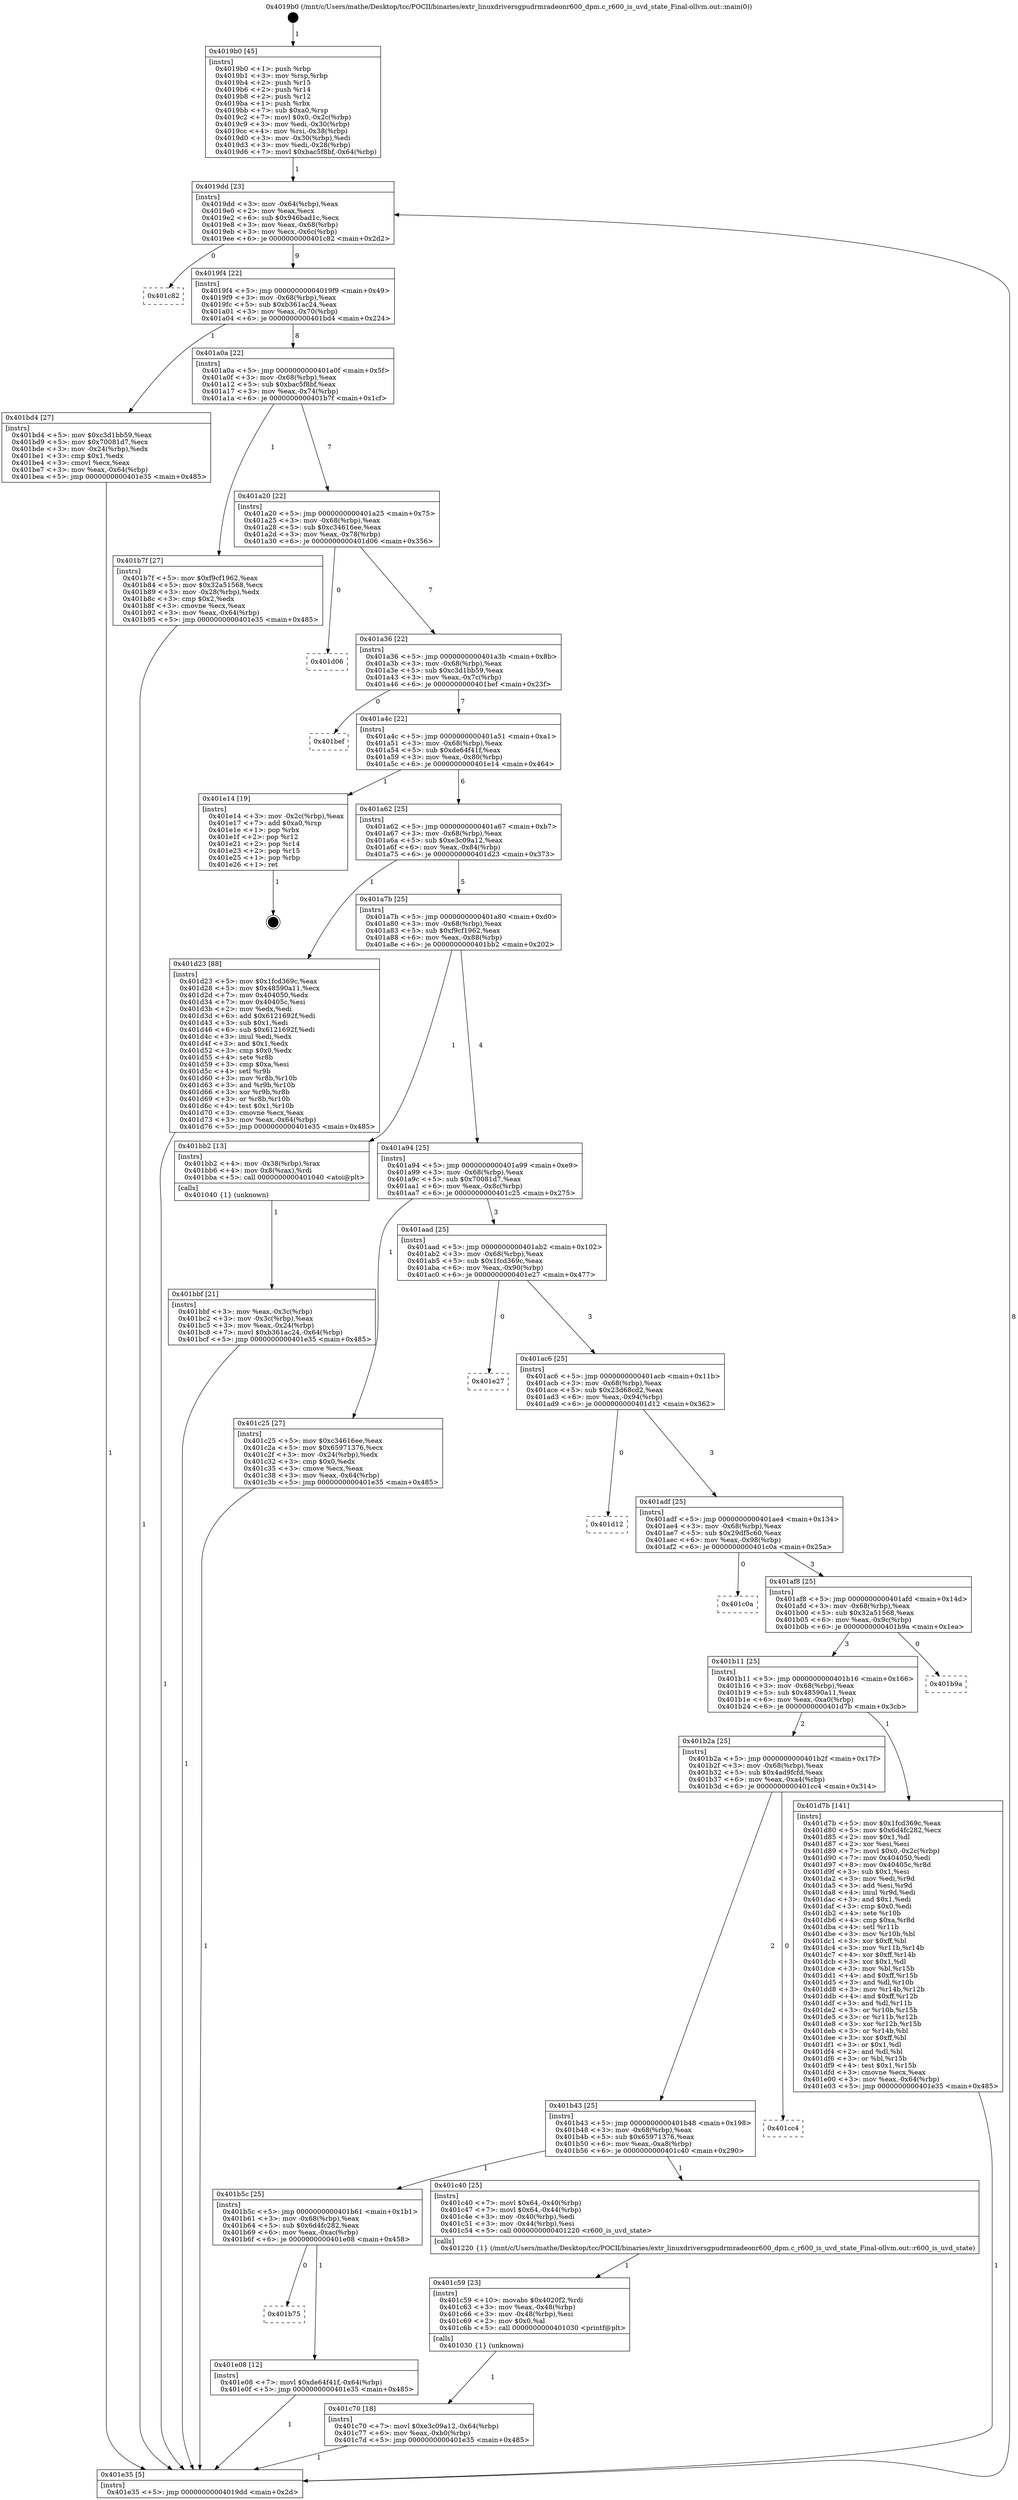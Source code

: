 digraph "0x4019b0" {
  label = "0x4019b0 (/mnt/c/Users/mathe/Desktop/tcc/POCII/binaries/extr_linuxdriversgpudrmradeonr600_dpm.c_r600_is_uvd_state_Final-ollvm.out::main(0))"
  labelloc = "t"
  node[shape=record]

  Entry [label="",width=0.3,height=0.3,shape=circle,fillcolor=black,style=filled]
  "0x4019dd" [label="{
     0x4019dd [23]\l
     | [instrs]\l
     &nbsp;&nbsp;0x4019dd \<+3\>: mov -0x64(%rbp),%eax\l
     &nbsp;&nbsp;0x4019e0 \<+2\>: mov %eax,%ecx\l
     &nbsp;&nbsp;0x4019e2 \<+6\>: sub $0x946bad1c,%ecx\l
     &nbsp;&nbsp;0x4019e8 \<+3\>: mov %eax,-0x68(%rbp)\l
     &nbsp;&nbsp;0x4019eb \<+3\>: mov %ecx,-0x6c(%rbp)\l
     &nbsp;&nbsp;0x4019ee \<+6\>: je 0000000000401c82 \<main+0x2d2\>\l
  }"]
  "0x401c82" [label="{
     0x401c82\l
  }", style=dashed]
  "0x4019f4" [label="{
     0x4019f4 [22]\l
     | [instrs]\l
     &nbsp;&nbsp;0x4019f4 \<+5\>: jmp 00000000004019f9 \<main+0x49\>\l
     &nbsp;&nbsp;0x4019f9 \<+3\>: mov -0x68(%rbp),%eax\l
     &nbsp;&nbsp;0x4019fc \<+5\>: sub $0xb361ac24,%eax\l
     &nbsp;&nbsp;0x401a01 \<+3\>: mov %eax,-0x70(%rbp)\l
     &nbsp;&nbsp;0x401a04 \<+6\>: je 0000000000401bd4 \<main+0x224\>\l
  }"]
  Exit [label="",width=0.3,height=0.3,shape=circle,fillcolor=black,style=filled,peripheries=2]
  "0x401bd4" [label="{
     0x401bd4 [27]\l
     | [instrs]\l
     &nbsp;&nbsp;0x401bd4 \<+5\>: mov $0xc3d1bb59,%eax\l
     &nbsp;&nbsp;0x401bd9 \<+5\>: mov $0x70081d7,%ecx\l
     &nbsp;&nbsp;0x401bde \<+3\>: mov -0x24(%rbp),%edx\l
     &nbsp;&nbsp;0x401be1 \<+3\>: cmp $0x1,%edx\l
     &nbsp;&nbsp;0x401be4 \<+3\>: cmovl %ecx,%eax\l
     &nbsp;&nbsp;0x401be7 \<+3\>: mov %eax,-0x64(%rbp)\l
     &nbsp;&nbsp;0x401bea \<+5\>: jmp 0000000000401e35 \<main+0x485\>\l
  }"]
  "0x401a0a" [label="{
     0x401a0a [22]\l
     | [instrs]\l
     &nbsp;&nbsp;0x401a0a \<+5\>: jmp 0000000000401a0f \<main+0x5f\>\l
     &nbsp;&nbsp;0x401a0f \<+3\>: mov -0x68(%rbp),%eax\l
     &nbsp;&nbsp;0x401a12 \<+5\>: sub $0xbac5f8bf,%eax\l
     &nbsp;&nbsp;0x401a17 \<+3\>: mov %eax,-0x74(%rbp)\l
     &nbsp;&nbsp;0x401a1a \<+6\>: je 0000000000401b7f \<main+0x1cf\>\l
  }"]
  "0x401b75" [label="{
     0x401b75\l
  }", style=dashed]
  "0x401b7f" [label="{
     0x401b7f [27]\l
     | [instrs]\l
     &nbsp;&nbsp;0x401b7f \<+5\>: mov $0xf9cf1962,%eax\l
     &nbsp;&nbsp;0x401b84 \<+5\>: mov $0x32a51568,%ecx\l
     &nbsp;&nbsp;0x401b89 \<+3\>: mov -0x28(%rbp),%edx\l
     &nbsp;&nbsp;0x401b8c \<+3\>: cmp $0x2,%edx\l
     &nbsp;&nbsp;0x401b8f \<+3\>: cmovne %ecx,%eax\l
     &nbsp;&nbsp;0x401b92 \<+3\>: mov %eax,-0x64(%rbp)\l
     &nbsp;&nbsp;0x401b95 \<+5\>: jmp 0000000000401e35 \<main+0x485\>\l
  }"]
  "0x401a20" [label="{
     0x401a20 [22]\l
     | [instrs]\l
     &nbsp;&nbsp;0x401a20 \<+5\>: jmp 0000000000401a25 \<main+0x75\>\l
     &nbsp;&nbsp;0x401a25 \<+3\>: mov -0x68(%rbp),%eax\l
     &nbsp;&nbsp;0x401a28 \<+5\>: sub $0xc34616ee,%eax\l
     &nbsp;&nbsp;0x401a2d \<+3\>: mov %eax,-0x78(%rbp)\l
     &nbsp;&nbsp;0x401a30 \<+6\>: je 0000000000401d06 \<main+0x356\>\l
  }"]
  "0x401e35" [label="{
     0x401e35 [5]\l
     | [instrs]\l
     &nbsp;&nbsp;0x401e35 \<+5\>: jmp 00000000004019dd \<main+0x2d\>\l
  }"]
  "0x4019b0" [label="{
     0x4019b0 [45]\l
     | [instrs]\l
     &nbsp;&nbsp;0x4019b0 \<+1\>: push %rbp\l
     &nbsp;&nbsp;0x4019b1 \<+3\>: mov %rsp,%rbp\l
     &nbsp;&nbsp;0x4019b4 \<+2\>: push %r15\l
     &nbsp;&nbsp;0x4019b6 \<+2\>: push %r14\l
     &nbsp;&nbsp;0x4019b8 \<+2\>: push %r12\l
     &nbsp;&nbsp;0x4019ba \<+1\>: push %rbx\l
     &nbsp;&nbsp;0x4019bb \<+7\>: sub $0xa0,%rsp\l
     &nbsp;&nbsp;0x4019c2 \<+7\>: movl $0x0,-0x2c(%rbp)\l
     &nbsp;&nbsp;0x4019c9 \<+3\>: mov %edi,-0x30(%rbp)\l
     &nbsp;&nbsp;0x4019cc \<+4\>: mov %rsi,-0x38(%rbp)\l
     &nbsp;&nbsp;0x4019d0 \<+3\>: mov -0x30(%rbp),%edi\l
     &nbsp;&nbsp;0x4019d3 \<+3\>: mov %edi,-0x28(%rbp)\l
     &nbsp;&nbsp;0x4019d6 \<+7\>: movl $0xbac5f8bf,-0x64(%rbp)\l
  }"]
  "0x401e08" [label="{
     0x401e08 [12]\l
     | [instrs]\l
     &nbsp;&nbsp;0x401e08 \<+7\>: movl $0xde64f41f,-0x64(%rbp)\l
     &nbsp;&nbsp;0x401e0f \<+5\>: jmp 0000000000401e35 \<main+0x485\>\l
  }"]
  "0x401d06" [label="{
     0x401d06\l
  }", style=dashed]
  "0x401a36" [label="{
     0x401a36 [22]\l
     | [instrs]\l
     &nbsp;&nbsp;0x401a36 \<+5\>: jmp 0000000000401a3b \<main+0x8b\>\l
     &nbsp;&nbsp;0x401a3b \<+3\>: mov -0x68(%rbp),%eax\l
     &nbsp;&nbsp;0x401a3e \<+5\>: sub $0xc3d1bb59,%eax\l
     &nbsp;&nbsp;0x401a43 \<+3\>: mov %eax,-0x7c(%rbp)\l
     &nbsp;&nbsp;0x401a46 \<+6\>: je 0000000000401bef \<main+0x23f\>\l
  }"]
  "0x401c70" [label="{
     0x401c70 [18]\l
     | [instrs]\l
     &nbsp;&nbsp;0x401c70 \<+7\>: movl $0xe3c09a12,-0x64(%rbp)\l
     &nbsp;&nbsp;0x401c77 \<+6\>: mov %eax,-0xb0(%rbp)\l
     &nbsp;&nbsp;0x401c7d \<+5\>: jmp 0000000000401e35 \<main+0x485\>\l
  }"]
  "0x401bef" [label="{
     0x401bef\l
  }", style=dashed]
  "0x401a4c" [label="{
     0x401a4c [22]\l
     | [instrs]\l
     &nbsp;&nbsp;0x401a4c \<+5\>: jmp 0000000000401a51 \<main+0xa1\>\l
     &nbsp;&nbsp;0x401a51 \<+3\>: mov -0x68(%rbp),%eax\l
     &nbsp;&nbsp;0x401a54 \<+5\>: sub $0xde64f41f,%eax\l
     &nbsp;&nbsp;0x401a59 \<+3\>: mov %eax,-0x80(%rbp)\l
     &nbsp;&nbsp;0x401a5c \<+6\>: je 0000000000401e14 \<main+0x464\>\l
  }"]
  "0x401c59" [label="{
     0x401c59 [23]\l
     | [instrs]\l
     &nbsp;&nbsp;0x401c59 \<+10\>: movabs $0x4020f2,%rdi\l
     &nbsp;&nbsp;0x401c63 \<+3\>: mov %eax,-0x48(%rbp)\l
     &nbsp;&nbsp;0x401c66 \<+3\>: mov -0x48(%rbp),%esi\l
     &nbsp;&nbsp;0x401c69 \<+2\>: mov $0x0,%al\l
     &nbsp;&nbsp;0x401c6b \<+5\>: call 0000000000401030 \<printf@plt\>\l
     | [calls]\l
     &nbsp;&nbsp;0x401030 \{1\} (unknown)\l
  }"]
  "0x401e14" [label="{
     0x401e14 [19]\l
     | [instrs]\l
     &nbsp;&nbsp;0x401e14 \<+3\>: mov -0x2c(%rbp),%eax\l
     &nbsp;&nbsp;0x401e17 \<+7\>: add $0xa0,%rsp\l
     &nbsp;&nbsp;0x401e1e \<+1\>: pop %rbx\l
     &nbsp;&nbsp;0x401e1f \<+2\>: pop %r12\l
     &nbsp;&nbsp;0x401e21 \<+2\>: pop %r14\l
     &nbsp;&nbsp;0x401e23 \<+2\>: pop %r15\l
     &nbsp;&nbsp;0x401e25 \<+1\>: pop %rbp\l
     &nbsp;&nbsp;0x401e26 \<+1\>: ret\l
  }"]
  "0x401a62" [label="{
     0x401a62 [25]\l
     | [instrs]\l
     &nbsp;&nbsp;0x401a62 \<+5\>: jmp 0000000000401a67 \<main+0xb7\>\l
     &nbsp;&nbsp;0x401a67 \<+3\>: mov -0x68(%rbp),%eax\l
     &nbsp;&nbsp;0x401a6a \<+5\>: sub $0xe3c09a12,%eax\l
     &nbsp;&nbsp;0x401a6f \<+6\>: mov %eax,-0x84(%rbp)\l
     &nbsp;&nbsp;0x401a75 \<+6\>: je 0000000000401d23 \<main+0x373\>\l
  }"]
  "0x401b5c" [label="{
     0x401b5c [25]\l
     | [instrs]\l
     &nbsp;&nbsp;0x401b5c \<+5\>: jmp 0000000000401b61 \<main+0x1b1\>\l
     &nbsp;&nbsp;0x401b61 \<+3\>: mov -0x68(%rbp),%eax\l
     &nbsp;&nbsp;0x401b64 \<+5\>: sub $0x6d4fc282,%eax\l
     &nbsp;&nbsp;0x401b69 \<+6\>: mov %eax,-0xac(%rbp)\l
     &nbsp;&nbsp;0x401b6f \<+6\>: je 0000000000401e08 \<main+0x458\>\l
  }"]
  "0x401d23" [label="{
     0x401d23 [88]\l
     | [instrs]\l
     &nbsp;&nbsp;0x401d23 \<+5\>: mov $0x1fcd369c,%eax\l
     &nbsp;&nbsp;0x401d28 \<+5\>: mov $0x48590a11,%ecx\l
     &nbsp;&nbsp;0x401d2d \<+7\>: mov 0x404050,%edx\l
     &nbsp;&nbsp;0x401d34 \<+7\>: mov 0x40405c,%esi\l
     &nbsp;&nbsp;0x401d3b \<+2\>: mov %edx,%edi\l
     &nbsp;&nbsp;0x401d3d \<+6\>: add $0x6121692f,%edi\l
     &nbsp;&nbsp;0x401d43 \<+3\>: sub $0x1,%edi\l
     &nbsp;&nbsp;0x401d46 \<+6\>: sub $0x6121692f,%edi\l
     &nbsp;&nbsp;0x401d4c \<+3\>: imul %edi,%edx\l
     &nbsp;&nbsp;0x401d4f \<+3\>: and $0x1,%edx\l
     &nbsp;&nbsp;0x401d52 \<+3\>: cmp $0x0,%edx\l
     &nbsp;&nbsp;0x401d55 \<+4\>: sete %r8b\l
     &nbsp;&nbsp;0x401d59 \<+3\>: cmp $0xa,%esi\l
     &nbsp;&nbsp;0x401d5c \<+4\>: setl %r9b\l
     &nbsp;&nbsp;0x401d60 \<+3\>: mov %r8b,%r10b\l
     &nbsp;&nbsp;0x401d63 \<+3\>: and %r9b,%r10b\l
     &nbsp;&nbsp;0x401d66 \<+3\>: xor %r9b,%r8b\l
     &nbsp;&nbsp;0x401d69 \<+3\>: or %r8b,%r10b\l
     &nbsp;&nbsp;0x401d6c \<+4\>: test $0x1,%r10b\l
     &nbsp;&nbsp;0x401d70 \<+3\>: cmovne %ecx,%eax\l
     &nbsp;&nbsp;0x401d73 \<+3\>: mov %eax,-0x64(%rbp)\l
     &nbsp;&nbsp;0x401d76 \<+5\>: jmp 0000000000401e35 \<main+0x485\>\l
  }"]
  "0x401a7b" [label="{
     0x401a7b [25]\l
     | [instrs]\l
     &nbsp;&nbsp;0x401a7b \<+5\>: jmp 0000000000401a80 \<main+0xd0\>\l
     &nbsp;&nbsp;0x401a80 \<+3\>: mov -0x68(%rbp),%eax\l
     &nbsp;&nbsp;0x401a83 \<+5\>: sub $0xf9cf1962,%eax\l
     &nbsp;&nbsp;0x401a88 \<+6\>: mov %eax,-0x88(%rbp)\l
     &nbsp;&nbsp;0x401a8e \<+6\>: je 0000000000401bb2 \<main+0x202\>\l
  }"]
  "0x401c40" [label="{
     0x401c40 [25]\l
     | [instrs]\l
     &nbsp;&nbsp;0x401c40 \<+7\>: movl $0x64,-0x40(%rbp)\l
     &nbsp;&nbsp;0x401c47 \<+7\>: movl $0x64,-0x44(%rbp)\l
     &nbsp;&nbsp;0x401c4e \<+3\>: mov -0x40(%rbp),%edi\l
     &nbsp;&nbsp;0x401c51 \<+3\>: mov -0x44(%rbp),%esi\l
     &nbsp;&nbsp;0x401c54 \<+5\>: call 0000000000401220 \<r600_is_uvd_state\>\l
     | [calls]\l
     &nbsp;&nbsp;0x401220 \{1\} (/mnt/c/Users/mathe/Desktop/tcc/POCII/binaries/extr_linuxdriversgpudrmradeonr600_dpm.c_r600_is_uvd_state_Final-ollvm.out::r600_is_uvd_state)\l
  }"]
  "0x401bb2" [label="{
     0x401bb2 [13]\l
     | [instrs]\l
     &nbsp;&nbsp;0x401bb2 \<+4\>: mov -0x38(%rbp),%rax\l
     &nbsp;&nbsp;0x401bb6 \<+4\>: mov 0x8(%rax),%rdi\l
     &nbsp;&nbsp;0x401bba \<+5\>: call 0000000000401040 \<atoi@plt\>\l
     | [calls]\l
     &nbsp;&nbsp;0x401040 \{1\} (unknown)\l
  }"]
  "0x401a94" [label="{
     0x401a94 [25]\l
     | [instrs]\l
     &nbsp;&nbsp;0x401a94 \<+5\>: jmp 0000000000401a99 \<main+0xe9\>\l
     &nbsp;&nbsp;0x401a99 \<+3\>: mov -0x68(%rbp),%eax\l
     &nbsp;&nbsp;0x401a9c \<+5\>: sub $0x70081d7,%eax\l
     &nbsp;&nbsp;0x401aa1 \<+6\>: mov %eax,-0x8c(%rbp)\l
     &nbsp;&nbsp;0x401aa7 \<+6\>: je 0000000000401c25 \<main+0x275\>\l
  }"]
  "0x401bbf" [label="{
     0x401bbf [21]\l
     | [instrs]\l
     &nbsp;&nbsp;0x401bbf \<+3\>: mov %eax,-0x3c(%rbp)\l
     &nbsp;&nbsp;0x401bc2 \<+3\>: mov -0x3c(%rbp),%eax\l
     &nbsp;&nbsp;0x401bc5 \<+3\>: mov %eax,-0x24(%rbp)\l
     &nbsp;&nbsp;0x401bc8 \<+7\>: movl $0xb361ac24,-0x64(%rbp)\l
     &nbsp;&nbsp;0x401bcf \<+5\>: jmp 0000000000401e35 \<main+0x485\>\l
  }"]
  "0x401b43" [label="{
     0x401b43 [25]\l
     | [instrs]\l
     &nbsp;&nbsp;0x401b43 \<+5\>: jmp 0000000000401b48 \<main+0x198\>\l
     &nbsp;&nbsp;0x401b48 \<+3\>: mov -0x68(%rbp),%eax\l
     &nbsp;&nbsp;0x401b4b \<+5\>: sub $0x65971376,%eax\l
     &nbsp;&nbsp;0x401b50 \<+6\>: mov %eax,-0xa8(%rbp)\l
     &nbsp;&nbsp;0x401b56 \<+6\>: je 0000000000401c40 \<main+0x290\>\l
  }"]
  "0x401c25" [label="{
     0x401c25 [27]\l
     | [instrs]\l
     &nbsp;&nbsp;0x401c25 \<+5\>: mov $0xc34616ee,%eax\l
     &nbsp;&nbsp;0x401c2a \<+5\>: mov $0x65971376,%ecx\l
     &nbsp;&nbsp;0x401c2f \<+3\>: mov -0x24(%rbp),%edx\l
     &nbsp;&nbsp;0x401c32 \<+3\>: cmp $0x0,%edx\l
     &nbsp;&nbsp;0x401c35 \<+3\>: cmove %ecx,%eax\l
     &nbsp;&nbsp;0x401c38 \<+3\>: mov %eax,-0x64(%rbp)\l
     &nbsp;&nbsp;0x401c3b \<+5\>: jmp 0000000000401e35 \<main+0x485\>\l
  }"]
  "0x401aad" [label="{
     0x401aad [25]\l
     | [instrs]\l
     &nbsp;&nbsp;0x401aad \<+5\>: jmp 0000000000401ab2 \<main+0x102\>\l
     &nbsp;&nbsp;0x401ab2 \<+3\>: mov -0x68(%rbp),%eax\l
     &nbsp;&nbsp;0x401ab5 \<+5\>: sub $0x1fcd369c,%eax\l
     &nbsp;&nbsp;0x401aba \<+6\>: mov %eax,-0x90(%rbp)\l
     &nbsp;&nbsp;0x401ac0 \<+6\>: je 0000000000401e27 \<main+0x477\>\l
  }"]
  "0x401cc4" [label="{
     0x401cc4\l
  }", style=dashed]
  "0x401e27" [label="{
     0x401e27\l
  }", style=dashed]
  "0x401ac6" [label="{
     0x401ac6 [25]\l
     | [instrs]\l
     &nbsp;&nbsp;0x401ac6 \<+5\>: jmp 0000000000401acb \<main+0x11b\>\l
     &nbsp;&nbsp;0x401acb \<+3\>: mov -0x68(%rbp),%eax\l
     &nbsp;&nbsp;0x401ace \<+5\>: sub $0x23d68cd2,%eax\l
     &nbsp;&nbsp;0x401ad3 \<+6\>: mov %eax,-0x94(%rbp)\l
     &nbsp;&nbsp;0x401ad9 \<+6\>: je 0000000000401d12 \<main+0x362\>\l
  }"]
  "0x401b2a" [label="{
     0x401b2a [25]\l
     | [instrs]\l
     &nbsp;&nbsp;0x401b2a \<+5\>: jmp 0000000000401b2f \<main+0x17f\>\l
     &nbsp;&nbsp;0x401b2f \<+3\>: mov -0x68(%rbp),%eax\l
     &nbsp;&nbsp;0x401b32 \<+5\>: sub $0x4ad9fcfd,%eax\l
     &nbsp;&nbsp;0x401b37 \<+6\>: mov %eax,-0xa4(%rbp)\l
     &nbsp;&nbsp;0x401b3d \<+6\>: je 0000000000401cc4 \<main+0x314\>\l
  }"]
  "0x401d12" [label="{
     0x401d12\l
  }", style=dashed]
  "0x401adf" [label="{
     0x401adf [25]\l
     | [instrs]\l
     &nbsp;&nbsp;0x401adf \<+5\>: jmp 0000000000401ae4 \<main+0x134\>\l
     &nbsp;&nbsp;0x401ae4 \<+3\>: mov -0x68(%rbp),%eax\l
     &nbsp;&nbsp;0x401ae7 \<+5\>: sub $0x29df5c60,%eax\l
     &nbsp;&nbsp;0x401aec \<+6\>: mov %eax,-0x98(%rbp)\l
     &nbsp;&nbsp;0x401af2 \<+6\>: je 0000000000401c0a \<main+0x25a\>\l
  }"]
  "0x401d7b" [label="{
     0x401d7b [141]\l
     | [instrs]\l
     &nbsp;&nbsp;0x401d7b \<+5\>: mov $0x1fcd369c,%eax\l
     &nbsp;&nbsp;0x401d80 \<+5\>: mov $0x6d4fc282,%ecx\l
     &nbsp;&nbsp;0x401d85 \<+2\>: mov $0x1,%dl\l
     &nbsp;&nbsp;0x401d87 \<+2\>: xor %esi,%esi\l
     &nbsp;&nbsp;0x401d89 \<+7\>: movl $0x0,-0x2c(%rbp)\l
     &nbsp;&nbsp;0x401d90 \<+7\>: mov 0x404050,%edi\l
     &nbsp;&nbsp;0x401d97 \<+8\>: mov 0x40405c,%r8d\l
     &nbsp;&nbsp;0x401d9f \<+3\>: sub $0x1,%esi\l
     &nbsp;&nbsp;0x401da2 \<+3\>: mov %edi,%r9d\l
     &nbsp;&nbsp;0x401da5 \<+3\>: add %esi,%r9d\l
     &nbsp;&nbsp;0x401da8 \<+4\>: imul %r9d,%edi\l
     &nbsp;&nbsp;0x401dac \<+3\>: and $0x1,%edi\l
     &nbsp;&nbsp;0x401daf \<+3\>: cmp $0x0,%edi\l
     &nbsp;&nbsp;0x401db2 \<+4\>: sete %r10b\l
     &nbsp;&nbsp;0x401db6 \<+4\>: cmp $0xa,%r8d\l
     &nbsp;&nbsp;0x401dba \<+4\>: setl %r11b\l
     &nbsp;&nbsp;0x401dbe \<+3\>: mov %r10b,%bl\l
     &nbsp;&nbsp;0x401dc1 \<+3\>: xor $0xff,%bl\l
     &nbsp;&nbsp;0x401dc4 \<+3\>: mov %r11b,%r14b\l
     &nbsp;&nbsp;0x401dc7 \<+4\>: xor $0xff,%r14b\l
     &nbsp;&nbsp;0x401dcb \<+3\>: xor $0x1,%dl\l
     &nbsp;&nbsp;0x401dce \<+3\>: mov %bl,%r15b\l
     &nbsp;&nbsp;0x401dd1 \<+4\>: and $0xff,%r15b\l
     &nbsp;&nbsp;0x401dd5 \<+3\>: and %dl,%r10b\l
     &nbsp;&nbsp;0x401dd8 \<+3\>: mov %r14b,%r12b\l
     &nbsp;&nbsp;0x401ddb \<+4\>: and $0xff,%r12b\l
     &nbsp;&nbsp;0x401ddf \<+3\>: and %dl,%r11b\l
     &nbsp;&nbsp;0x401de2 \<+3\>: or %r10b,%r15b\l
     &nbsp;&nbsp;0x401de5 \<+3\>: or %r11b,%r12b\l
     &nbsp;&nbsp;0x401de8 \<+3\>: xor %r12b,%r15b\l
     &nbsp;&nbsp;0x401deb \<+3\>: or %r14b,%bl\l
     &nbsp;&nbsp;0x401dee \<+3\>: xor $0xff,%bl\l
     &nbsp;&nbsp;0x401df1 \<+3\>: or $0x1,%dl\l
     &nbsp;&nbsp;0x401df4 \<+2\>: and %dl,%bl\l
     &nbsp;&nbsp;0x401df6 \<+3\>: or %bl,%r15b\l
     &nbsp;&nbsp;0x401df9 \<+4\>: test $0x1,%r15b\l
     &nbsp;&nbsp;0x401dfd \<+3\>: cmovne %ecx,%eax\l
     &nbsp;&nbsp;0x401e00 \<+3\>: mov %eax,-0x64(%rbp)\l
     &nbsp;&nbsp;0x401e03 \<+5\>: jmp 0000000000401e35 \<main+0x485\>\l
  }"]
  "0x401c0a" [label="{
     0x401c0a\l
  }", style=dashed]
  "0x401af8" [label="{
     0x401af8 [25]\l
     | [instrs]\l
     &nbsp;&nbsp;0x401af8 \<+5\>: jmp 0000000000401afd \<main+0x14d\>\l
     &nbsp;&nbsp;0x401afd \<+3\>: mov -0x68(%rbp),%eax\l
     &nbsp;&nbsp;0x401b00 \<+5\>: sub $0x32a51568,%eax\l
     &nbsp;&nbsp;0x401b05 \<+6\>: mov %eax,-0x9c(%rbp)\l
     &nbsp;&nbsp;0x401b0b \<+6\>: je 0000000000401b9a \<main+0x1ea\>\l
  }"]
  "0x401b11" [label="{
     0x401b11 [25]\l
     | [instrs]\l
     &nbsp;&nbsp;0x401b11 \<+5\>: jmp 0000000000401b16 \<main+0x166\>\l
     &nbsp;&nbsp;0x401b16 \<+3\>: mov -0x68(%rbp),%eax\l
     &nbsp;&nbsp;0x401b19 \<+5\>: sub $0x48590a11,%eax\l
     &nbsp;&nbsp;0x401b1e \<+6\>: mov %eax,-0xa0(%rbp)\l
     &nbsp;&nbsp;0x401b24 \<+6\>: je 0000000000401d7b \<main+0x3cb\>\l
  }"]
  "0x401b9a" [label="{
     0x401b9a\l
  }", style=dashed]
  Entry -> "0x4019b0" [label=" 1"]
  "0x4019dd" -> "0x401c82" [label=" 0"]
  "0x4019dd" -> "0x4019f4" [label=" 9"]
  "0x401e14" -> Exit [label=" 1"]
  "0x4019f4" -> "0x401bd4" [label=" 1"]
  "0x4019f4" -> "0x401a0a" [label=" 8"]
  "0x401e08" -> "0x401e35" [label=" 1"]
  "0x401a0a" -> "0x401b7f" [label=" 1"]
  "0x401a0a" -> "0x401a20" [label=" 7"]
  "0x401b7f" -> "0x401e35" [label=" 1"]
  "0x4019b0" -> "0x4019dd" [label=" 1"]
  "0x401e35" -> "0x4019dd" [label=" 8"]
  "0x401b5c" -> "0x401b75" [label=" 0"]
  "0x401a20" -> "0x401d06" [label=" 0"]
  "0x401a20" -> "0x401a36" [label=" 7"]
  "0x401b5c" -> "0x401e08" [label=" 1"]
  "0x401a36" -> "0x401bef" [label=" 0"]
  "0x401a36" -> "0x401a4c" [label=" 7"]
  "0x401d7b" -> "0x401e35" [label=" 1"]
  "0x401a4c" -> "0x401e14" [label=" 1"]
  "0x401a4c" -> "0x401a62" [label=" 6"]
  "0x401d23" -> "0x401e35" [label=" 1"]
  "0x401a62" -> "0x401d23" [label=" 1"]
  "0x401a62" -> "0x401a7b" [label=" 5"]
  "0x401c70" -> "0x401e35" [label=" 1"]
  "0x401a7b" -> "0x401bb2" [label=" 1"]
  "0x401a7b" -> "0x401a94" [label=" 4"]
  "0x401bb2" -> "0x401bbf" [label=" 1"]
  "0x401bbf" -> "0x401e35" [label=" 1"]
  "0x401bd4" -> "0x401e35" [label=" 1"]
  "0x401c59" -> "0x401c70" [label=" 1"]
  "0x401a94" -> "0x401c25" [label=" 1"]
  "0x401a94" -> "0x401aad" [label=" 3"]
  "0x401c25" -> "0x401e35" [label=" 1"]
  "0x401b43" -> "0x401b5c" [label=" 1"]
  "0x401aad" -> "0x401e27" [label=" 0"]
  "0x401aad" -> "0x401ac6" [label=" 3"]
  "0x401b43" -> "0x401c40" [label=" 1"]
  "0x401ac6" -> "0x401d12" [label=" 0"]
  "0x401ac6" -> "0x401adf" [label=" 3"]
  "0x401b2a" -> "0x401b43" [label=" 2"]
  "0x401adf" -> "0x401c0a" [label=" 0"]
  "0x401adf" -> "0x401af8" [label=" 3"]
  "0x401b2a" -> "0x401cc4" [label=" 0"]
  "0x401af8" -> "0x401b9a" [label=" 0"]
  "0x401af8" -> "0x401b11" [label=" 3"]
  "0x401c40" -> "0x401c59" [label=" 1"]
  "0x401b11" -> "0x401d7b" [label=" 1"]
  "0x401b11" -> "0x401b2a" [label=" 2"]
}
